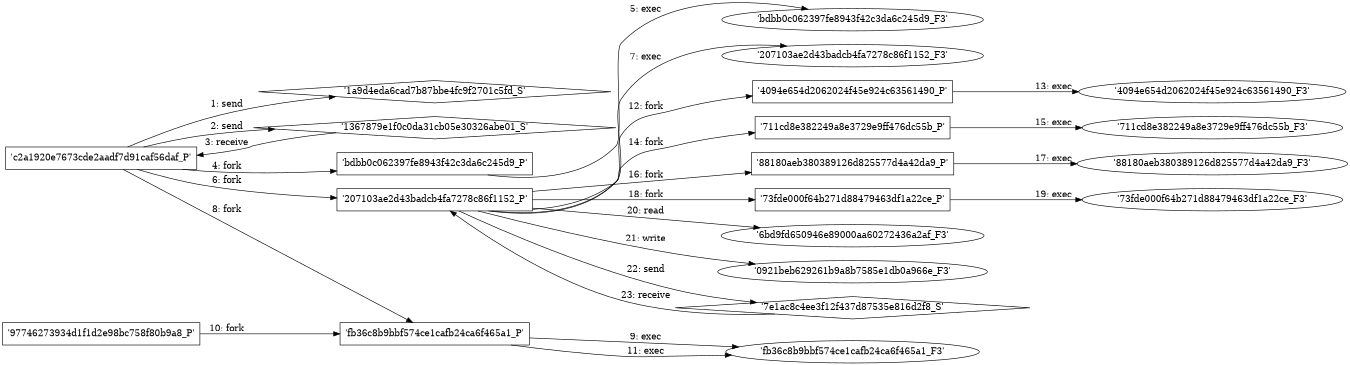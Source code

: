 digraph "D:\Learning\Paper\apt\基于CTI的攻击预警\Dataset\攻击图\ASGfromALLCTI\Defending against ransomware using system design.dot" {
rankdir="LR"
size="9"
fixedsize="false"
splines="true"
nodesep=0.3
ranksep=0
fontsize=10
overlap="scalexy"
engine= "neato"
	"'1a9d4eda6cad7b87bbe4fc9f2701c5fd_S'" [node_type=Socket shape=diamond]
	"'c2a1920e7673cde2aadf7d91caf56daf_P'" [node_type=Process shape=box]
	"'c2a1920e7673cde2aadf7d91caf56daf_P'" -> "'1a9d4eda6cad7b87bbe4fc9f2701c5fd_S'" [label="1: send"]
	"'1367879e1f0c0da31cb05e30326abe01_S'" [node_type=Socket shape=diamond]
	"'c2a1920e7673cde2aadf7d91caf56daf_P'" [node_type=Process shape=box]
	"'c2a1920e7673cde2aadf7d91caf56daf_P'" -> "'1367879e1f0c0da31cb05e30326abe01_S'" [label="2: send"]
	"'1367879e1f0c0da31cb05e30326abe01_S'" -> "'c2a1920e7673cde2aadf7d91caf56daf_P'" [label="3: receive"]
	"'c2a1920e7673cde2aadf7d91caf56daf_P'" [node_type=Process shape=box]
	"'bdbb0c062397fe8943f42c3da6c245d9_P'" [node_type=Process shape=box]
	"'c2a1920e7673cde2aadf7d91caf56daf_P'" -> "'bdbb0c062397fe8943f42c3da6c245d9_P'" [label="4: fork"]
	"'bdbb0c062397fe8943f42c3da6c245d9_P'" [node_type=Process shape=box]
	"'bdbb0c062397fe8943f42c3da6c245d9_F3'" [node_type=File shape=ellipse]
	"'bdbb0c062397fe8943f42c3da6c245d9_P'" -> "'bdbb0c062397fe8943f42c3da6c245d9_F3'" [label="5: exec"]
	"'c2a1920e7673cde2aadf7d91caf56daf_P'" [node_type=Process shape=box]
	"'207103ae2d43badcb4fa7278c86f1152_P'" [node_type=Process shape=box]
	"'c2a1920e7673cde2aadf7d91caf56daf_P'" -> "'207103ae2d43badcb4fa7278c86f1152_P'" [label="6: fork"]
	"'207103ae2d43badcb4fa7278c86f1152_P'" [node_type=Process shape=box]
	"'207103ae2d43badcb4fa7278c86f1152_F3'" [node_type=File shape=ellipse]
	"'207103ae2d43badcb4fa7278c86f1152_P'" -> "'207103ae2d43badcb4fa7278c86f1152_F3'" [label="7: exec"]
	"'c2a1920e7673cde2aadf7d91caf56daf_P'" [node_type=Process shape=box]
	"'fb36c8b9bbf574ce1cafb24ca6f465a1_P'" [node_type=Process shape=box]
	"'c2a1920e7673cde2aadf7d91caf56daf_P'" -> "'fb36c8b9bbf574ce1cafb24ca6f465a1_P'" [label="8: fork"]
	"'fb36c8b9bbf574ce1cafb24ca6f465a1_P'" [node_type=Process shape=box]
	"'fb36c8b9bbf574ce1cafb24ca6f465a1_F3'" [node_type=File shape=ellipse]
	"'fb36c8b9bbf574ce1cafb24ca6f465a1_P'" -> "'fb36c8b9bbf574ce1cafb24ca6f465a1_F3'" [label="9: exec"]
	"'97746273934d1f1d2e98bc758f80b9a8_P'" [node_type=Process shape=box]
	"'fb36c8b9bbf574ce1cafb24ca6f465a1_P'" [node_type=Process shape=box]
	"'97746273934d1f1d2e98bc758f80b9a8_P'" -> "'fb36c8b9bbf574ce1cafb24ca6f465a1_P'" [label="10: fork"]
	"'fb36c8b9bbf574ce1cafb24ca6f465a1_P'" [node_type=Process shape=box]
	"'fb36c8b9bbf574ce1cafb24ca6f465a1_F3'" [node_type=File shape=ellipse]
	"'fb36c8b9bbf574ce1cafb24ca6f465a1_P'" -> "'fb36c8b9bbf574ce1cafb24ca6f465a1_F3'" [label="11: exec"]
	"'207103ae2d43badcb4fa7278c86f1152_P'" [node_type=Process shape=box]
	"'4094e654d2062024f45e924c63561490_P'" [node_type=Process shape=box]
	"'207103ae2d43badcb4fa7278c86f1152_P'" -> "'4094e654d2062024f45e924c63561490_P'" [label="12: fork"]
	"'4094e654d2062024f45e924c63561490_P'" [node_type=Process shape=box]
	"'4094e654d2062024f45e924c63561490_F3'" [node_type=File shape=ellipse]
	"'4094e654d2062024f45e924c63561490_P'" -> "'4094e654d2062024f45e924c63561490_F3'" [label="13: exec"]
	"'207103ae2d43badcb4fa7278c86f1152_P'" [node_type=Process shape=box]
	"'711cd8e382249a8e3729e9ff476dc55b_P'" [node_type=Process shape=box]
	"'207103ae2d43badcb4fa7278c86f1152_P'" -> "'711cd8e382249a8e3729e9ff476dc55b_P'" [label="14: fork"]
	"'711cd8e382249a8e3729e9ff476dc55b_P'" [node_type=Process shape=box]
	"'711cd8e382249a8e3729e9ff476dc55b_F3'" [node_type=File shape=ellipse]
	"'711cd8e382249a8e3729e9ff476dc55b_P'" -> "'711cd8e382249a8e3729e9ff476dc55b_F3'" [label="15: exec"]
	"'207103ae2d43badcb4fa7278c86f1152_P'" [node_type=Process shape=box]
	"'88180aeb380389126d825577d4a42da9_P'" [node_type=Process shape=box]
	"'207103ae2d43badcb4fa7278c86f1152_P'" -> "'88180aeb380389126d825577d4a42da9_P'" [label="16: fork"]
	"'88180aeb380389126d825577d4a42da9_P'" [node_type=Process shape=box]
	"'88180aeb380389126d825577d4a42da9_F3'" [node_type=File shape=ellipse]
	"'88180aeb380389126d825577d4a42da9_P'" -> "'88180aeb380389126d825577d4a42da9_F3'" [label="17: exec"]
	"'207103ae2d43badcb4fa7278c86f1152_P'" [node_type=Process shape=box]
	"'73fde000f64b271d88479463df1a22ce_P'" [node_type=Process shape=box]
	"'207103ae2d43badcb4fa7278c86f1152_P'" -> "'73fde000f64b271d88479463df1a22ce_P'" [label="18: fork"]
	"'73fde000f64b271d88479463df1a22ce_P'" [node_type=Process shape=box]
	"'73fde000f64b271d88479463df1a22ce_F3'" [node_type=File shape=ellipse]
	"'73fde000f64b271d88479463df1a22ce_P'" -> "'73fde000f64b271d88479463df1a22ce_F3'" [label="19: exec"]
	"'6bd9fd650946e89000aa60272436a2af_F3'" [node_type=file shape=ellipse]
	"'207103ae2d43badcb4fa7278c86f1152_P'" [node_type=Process shape=box]
	"'207103ae2d43badcb4fa7278c86f1152_P'" -> "'6bd9fd650946e89000aa60272436a2af_F3'" [label="20: read"]
	"'0921beb629261b9a8b7585e1db0a966e_F3'" [node_type=file shape=ellipse]
	"'207103ae2d43badcb4fa7278c86f1152_P'" [node_type=Process shape=box]
	"'207103ae2d43badcb4fa7278c86f1152_P'" -> "'0921beb629261b9a8b7585e1db0a966e_F3'" [label="21: write"]
	"'7e1ac8c4ee3f12f437d87535e816d2f8_S'" [node_type=Socket shape=diamond]
	"'207103ae2d43badcb4fa7278c86f1152_P'" [node_type=Process shape=box]
	"'207103ae2d43badcb4fa7278c86f1152_P'" -> "'7e1ac8c4ee3f12f437d87535e816d2f8_S'" [label="22: send"]
	"'7e1ac8c4ee3f12f437d87535e816d2f8_S'" -> "'207103ae2d43badcb4fa7278c86f1152_P'" [label="23: receive"]
}

